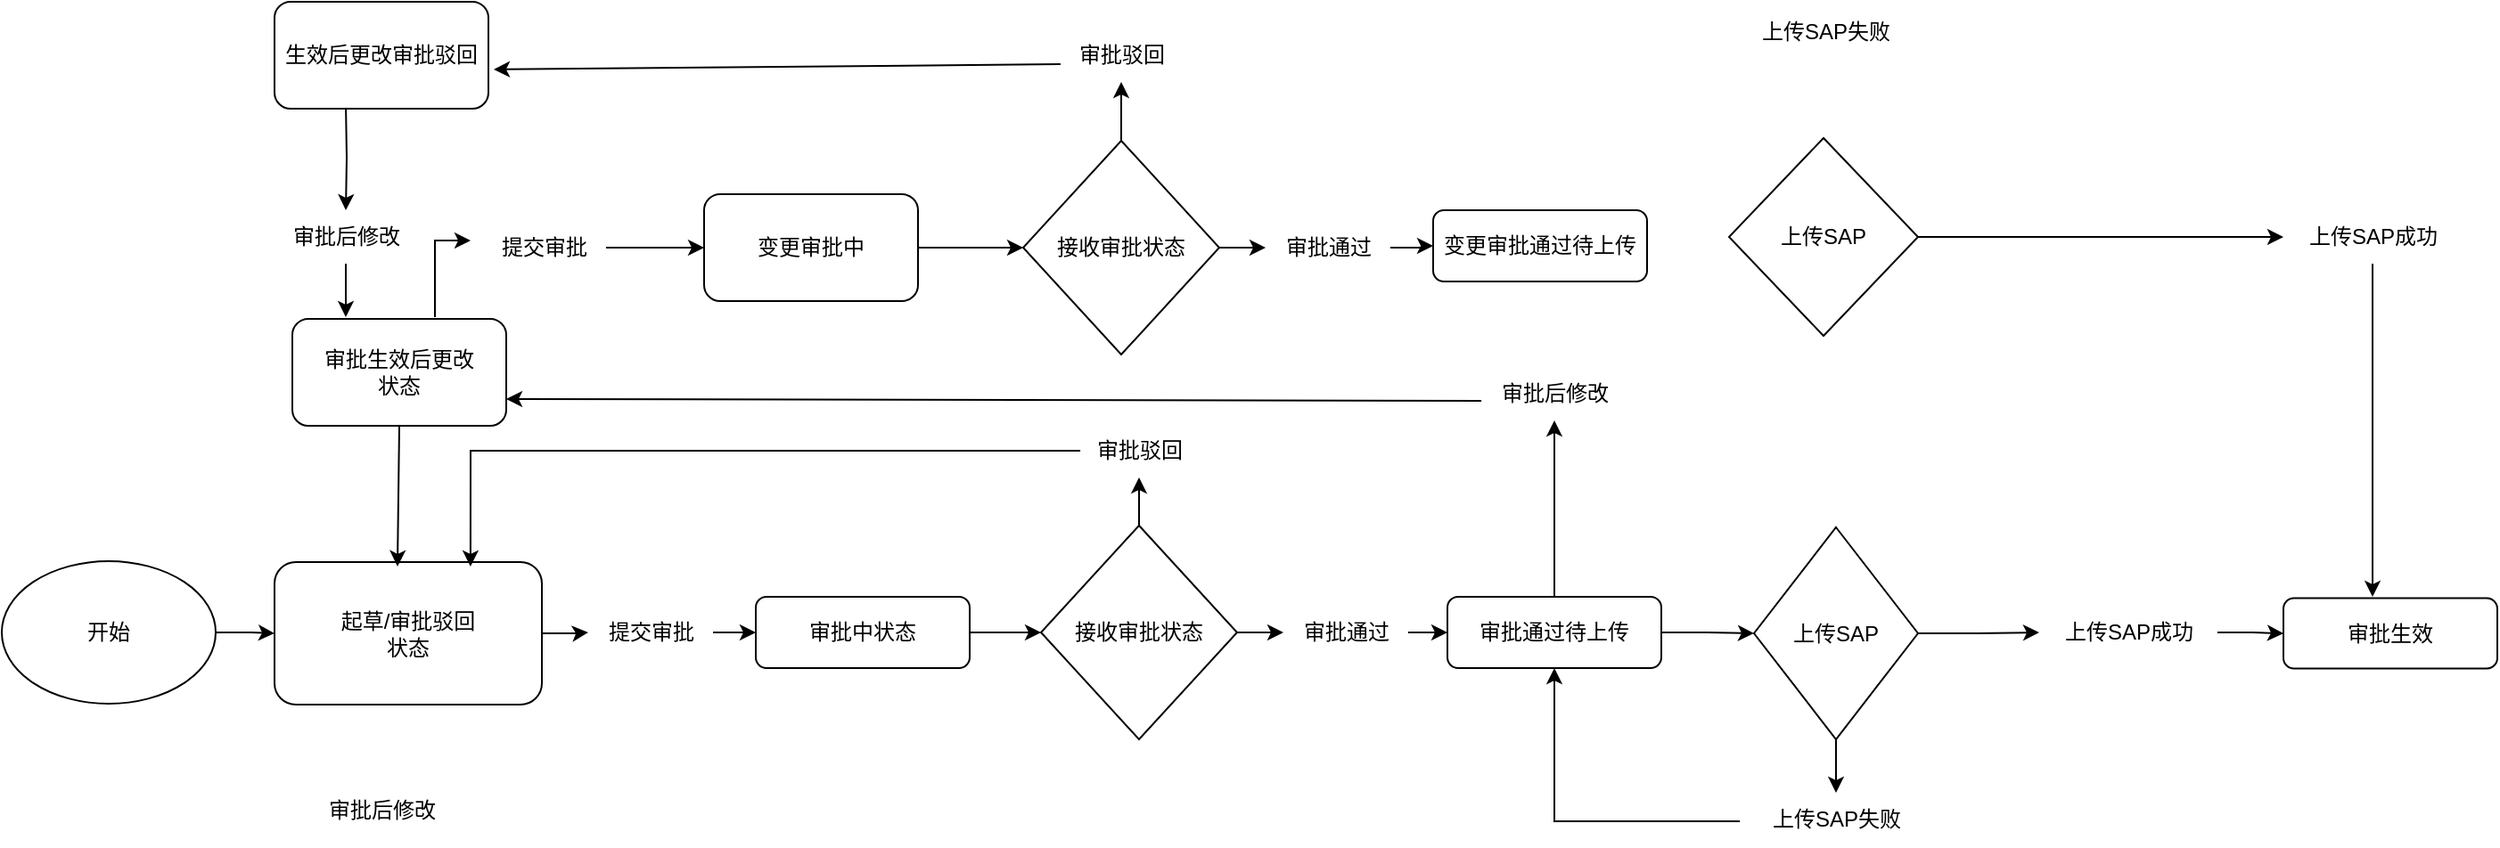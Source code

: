 <mxfile version="21.1.4" type="github">
  <diagram id="C5RBs43oDa-KdzZeNtuy" name="Page-1">
    <mxGraphModel dx="1674" dy="764" grid="1" gridSize="10" guides="1" tooltips="1" connect="1" arrows="1" fold="1" page="1" pageScale="1" pageWidth="1600" pageHeight="1200" math="0" shadow="0">
      <root>
        <mxCell id="WIyWlLk6GJQsqaUBKTNV-0" />
        <mxCell id="WIyWlLk6GJQsqaUBKTNV-1" parent="WIyWlLk6GJQsqaUBKTNV-0" />
        <mxCell id="duuvg9W_gR2Q3q82Fqal-52" value="" style="edgeStyle=orthogonalEdgeStyle;rounded=0;orthogonalLoop=1;jettySize=auto;html=1;" edge="1" parent="WIyWlLk6GJQsqaUBKTNV-1" source="duuvg9W_gR2Q3q82Fqal-0" target="duuvg9W_gR2Q3q82Fqal-1">
          <mxGeometry relative="1" as="geometry" />
        </mxCell>
        <mxCell id="duuvg9W_gR2Q3q82Fqal-0" value="开始" style="ellipse;whiteSpace=wrap;html=1;labelBackgroundColor=none;labelBorderColor=none;" vertex="1" parent="WIyWlLk6GJQsqaUBKTNV-1">
          <mxGeometry x="27" y="597" width="120" height="80" as="geometry" />
        </mxCell>
        <mxCell id="duuvg9W_gR2Q3q82Fqal-51" value="" style="edgeStyle=orthogonalEdgeStyle;rounded=0;orthogonalLoop=1;jettySize=auto;html=1;" edge="1" parent="WIyWlLk6GJQsqaUBKTNV-1" source="duuvg9W_gR2Q3q82Fqal-1" target="duuvg9W_gR2Q3q82Fqal-35">
          <mxGeometry relative="1" as="geometry" />
        </mxCell>
        <mxCell id="duuvg9W_gR2Q3q82Fqal-1" value="起草/审批驳回&lt;br&gt;状态" style="rounded=1;whiteSpace=wrap;html=1;" vertex="1" parent="WIyWlLk6GJQsqaUBKTNV-1">
          <mxGeometry x="180" y="597.5" width="150" height="80" as="geometry" />
        </mxCell>
        <mxCell id="duuvg9W_gR2Q3q82Fqal-34" value="" style="edgeStyle=orthogonalEdgeStyle;rounded=0;orthogonalLoop=1;jettySize=auto;html=1;" edge="1" parent="WIyWlLk6GJQsqaUBKTNV-1" source="duuvg9W_gR2Q3q82Fqal-3" target="duuvg9W_gR2Q3q82Fqal-21">
          <mxGeometry relative="1" as="geometry" />
        </mxCell>
        <mxCell id="duuvg9W_gR2Q3q82Fqal-3" value="审批中状态" style="rounded=1;whiteSpace=wrap;html=1;" vertex="1" parent="WIyWlLk6GJQsqaUBKTNV-1">
          <mxGeometry x="450" y="617" width="120" height="40" as="geometry" />
        </mxCell>
        <mxCell id="duuvg9W_gR2Q3q82Fqal-6" value="审批生效" style="rounded=1;whiteSpace=wrap;html=1;" vertex="1" parent="WIyWlLk6GJQsqaUBKTNV-1">
          <mxGeometry x="1307" y="617.75" width="120" height="39.5" as="geometry" />
        </mxCell>
        <mxCell id="duuvg9W_gR2Q3q82Fqal-33" value="" style="edgeStyle=orthogonalEdgeStyle;rounded=0;orthogonalLoop=1;jettySize=auto;html=1;" edge="1" parent="WIyWlLk6GJQsqaUBKTNV-1" source="duuvg9W_gR2Q3q82Fqal-8" target="duuvg9W_gR2Q3q82Fqal-10">
          <mxGeometry relative="1" as="geometry" />
        </mxCell>
        <mxCell id="duuvg9W_gR2Q3q82Fqal-8" value="审批通过" style="text;html=1;align=center;verticalAlign=middle;resizable=0;points=[];autosize=1;strokeColor=none;fillColor=none;" vertex="1" parent="WIyWlLk6GJQsqaUBKTNV-1">
          <mxGeometry x="746" y="622" width="70" height="30" as="geometry" />
        </mxCell>
        <mxCell id="duuvg9W_gR2Q3q82Fqal-12" value="审批驳回" style="text;html=1;align=center;verticalAlign=middle;resizable=0;points=[];autosize=1;strokeColor=none;fillColor=none;" vertex="1" parent="WIyWlLk6GJQsqaUBKTNV-1">
          <mxGeometry x="630" y="520" width="70" height="30" as="geometry" />
        </mxCell>
        <mxCell id="duuvg9W_gR2Q3q82Fqal-55" value="" style="edgeStyle=orthogonalEdgeStyle;rounded=0;orthogonalLoop=1;jettySize=auto;html=1;" edge="1" parent="WIyWlLk6GJQsqaUBKTNV-1" source="duuvg9W_gR2Q3q82Fqal-21" target="duuvg9W_gR2Q3q82Fqal-12">
          <mxGeometry relative="1" as="geometry" />
        </mxCell>
        <mxCell id="duuvg9W_gR2Q3q82Fqal-21" value="接收审批状态" style="rhombus;whiteSpace=wrap;html=1;" vertex="1" parent="WIyWlLk6GJQsqaUBKTNV-1">
          <mxGeometry x="610" y="577" width="110" height="120" as="geometry" />
        </mxCell>
        <mxCell id="duuvg9W_gR2Q3q82Fqal-47" value="" style="edgeStyle=orthogonalEdgeStyle;rounded=0;orthogonalLoop=1;jettySize=auto;html=1;" edge="1" parent="WIyWlLk6GJQsqaUBKTNV-1" source="duuvg9W_gR2Q3q82Fqal-28" target="duuvg9W_gR2Q3q82Fqal-46">
          <mxGeometry relative="1" as="geometry" />
        </mxCell>
        <mxCell id="duuvg9W_gR2Q3q82Fqal-69" value="" style="edgeStyle=orthogonalEdgeStyle;rounded=0;orthogonalLoop=1;jettySize=auto;html=1;" edge="1" parent="WIyWlLk6GJQsqaUBKTNV-1" source="duuvg9W_gR2Q3q82Fqal-28" target="duuvg9W_gR2Q3q82Fqal-44">
          <mxGeometry relative="1" as="geometry" />
        </mxCell>
        <mxCell id="duuvg9W_gR2Q3q82Fqal-28" value="上传SAP" style="rhombus;whiteSpace=wrap;html=1;" vertex="1" parent="WIyWlLk6GJQsqaUBKTNV-1">
          <mxGeometry x="1010" y="578" width="92" height="119" as="geometry" />
        </mxCell>
        <mxCell id="duuvg9W_gR2Q3q82Fqal-43" value="" style="edgeStyle=orthogonalEdgeStyle;rounded=0;orthogonalLoop=1;jettySize=auto;html=1;" edge="1" parent="WIyWlLk6GJQsqaUBKTNV-1" source="duuvg9W_gR2Q3q82Fqal-10" target="duuvg9W_gR2Q3q82Fqal-28">
          <mxGeometry relative="1" as="geometry" />
        </mxCell>
        <mxCell id="duuvg9W_gR2Q3q82Fqal-37" value="" style="edgeStyle=orthogonalEdgeStyle;rounded=0;orthogonalLoop=1;jettySize=auto;html=1;" edge="1" parent="WIyWlLk6GJQsqaUBKTNV-1" source="duuvg9W_gR2Q3q82Fqal-35" target="duuvg9W_gR2Q3q82Fqal-3">
          <mxGeometry relative="1" as="geometry" />
        </mxCell>
        <mxCell id="duuvg9W_gR2Q3q82Fqal-35" value="提交审批" style="text;html=1;align=center;verticalAlign=middle;resizable=0;points=[];autosize=1;strokeColor=none;fillColor=none;" vertex="1" parent="WIyWlLk6GJQsqaUBKTNV-1">
          <mxGeometry x="356" y="622" width="70" height="30" as="geometry" />
        </mxCell>
        <mxCell id="duuvg9W_gR2Q3q82Fqal-49" value="" style="edgeStyle=orthogonalEdgeStyle;rounded=0;orthogonalLoop=1;jettySize=auto;html=1;" edge="1" parent="WIyWlLk6GJQsqaUBKTNV-1" source="duuvg9W_gR2Q3q82Fqal-44" target="duuvg9W_gR2Q3q82Fqal-6">
          <mxGeometry relative="1" as="geometry" />
        </mxCell>
        <mxCell id="duuvg9W_gR2Q3q82Fqal-44" value="上传SAP成功" style="text;html=1;align=center;verticalAlign=middle;resizable=0;points=[];autosize=1;strokeColor=none;fillColor=none;" vertex="1" parent="WIyWlLk6GJQsqaUBKTNV-1">
          <mxGeometry x="1170" y="622" width="100" height="30" as="geometry" />
        </mxCell>
        <mxCell id="duuvg9W_gR2Q3q82Fqal-46" value="上传SAP失败" style="text;html=1;align=center;verticalAlign=middle;resizable=0;points=[];autosize=1;strokeColor=none;fillColor=none;" vertex="1" parent="WIyWlLk6GJQsqaUBKTNV-1">
          <mxGeometry x="1006" y="727" width="100" height="30" as="geometry" />
        </mxCell>
        <mxCell id="duuvg9W_gR2Q3q82Fqal-70" value="" style="edgeStyle=orthogonalEdgeStyle;rounded=0;orthogonalLoop=1;jettySize=auto;html=1;" edge="1" parent="WIyWlLk6GJQsqaUBKTNV-1" source="duuvg9W_gR2Q3q82Fqal-10" target="duuvg9W_gR2Q3q82Fqal-62">
          <mxGeometry relative="1" as="geometry" />
        </mxCell>
        <mxCell id="duuvg9W_gR2Q3q82Fqal-10" value="审批通过待上传" style="rounded=1;whiteSpace=wrap;html=1;" vertex="1" parent="WIyWlLk6GJQsqaUBKTNV-1">
          <mxGeometry x="838" y="617" width="120" height="40" as="geometry" />
        </mxCell>
        <mxCell id="duuvg9W_gR2Q3q82Fqal-58" value="" style="endArrow=classic;html=1;rounded=0;exitX=1;exitY=0.5;exitDx=0;exitDy=0;" edge="1" parent="WIyWlLk6GJQsqaUBKTNV-1" source="duuvg9W_gR2Q3q82Fqal-21" target="duuvg9W_gR2Q3q82Fqal-8">
          <mxGeometry width="50" height="50" relative="1" as="geometry">
            <mxPoint x="630" y="687" as="sourcePoint" />
            <mxPoint x="680" y="637" as="targetPoint" />
          </mxGeometry>
        </mxCell>
        <mxCell id="duuvg9W_gR2Q3q82Fqal-59" value="" style="endArrow=classic;html=1;rounded=0;exitX=0.029;exitY=0.5;exitDx=0;exitDy=0;exitPerimeter=0;entryX=0.733;entryY=0.031;entryDx=0;entryDy=0;entryPerimeter=0;" edge="1" parent="WIyWlLk6GJQsqaUBKTNV-1" source="duuvg9W_gR2Q3q82Fqal-12" target="duuvg9W_gR2Q3q82Fqal-1">
          <mxGeometry width="50" height="50" relative="1" as="geometry">
            <mxPoint x="630" y="687" as="sourcePoint" />
            <mxPoint x="290" y="590" as="targetPoint" />
            <Array as="points">
              <mxPoint x="290" y="535" />
            </Array>
          </mxGeometry>
        </mxCell>
        <mxCell id="duuvg9W_gR2Q3q82Fqal-62" value="审批后修改" style="text;html=1;align=center;verticalAlign=middle;resizable=0;points=[];autosize=1;strokeColor=none;fillColor=none;" vertex="1" parent="WIyWlLk6GJQsqaUBKTNV-1">
          <mxGeometry x="858" y="488" width="80" height="30" as="geometry" />
        </mxCell>
        <mxCell id="duuvg9W_gR2Q3q82Fqal-65" value="" style="endArrow=classic;html=1;rounded=0;exitX=-0.04;exitY=0.533;exitDx=0;exitDy=0;exitPerimeter=0;entryX=0.5;entryY=1;entryDx=0;entryDy=0;" edge="1" parent="WIyWlLk6GJQsqaUBKTNV-1" source="duuvg9W_gR2Q3q82Fqal-46" target="duuvg9W_gR2Q3q82Fqal-10">
          <mxGeometry width="50" height="50" relative="1" as="geometry">
            <mxPoint x="700" y="687" as="sourcePoint" />
            <mxPoint x="750" y="637" as="targetPoint" />
            <Array as="points">
              <mxPoint x="898" y="743" />
            </Array>
          </mxGeometry>
        </mxCell>
        <mxCell id="duuvg9W_gR2Q3q82Fqal-66" value="" style="endArrow=classic;html=1;rounded=0;exitX=-0.012;exitY=0.633;exitDx=0;exitDy=0;exitPerimeter=0;entryX=1;entryY=0.75;entryDx=0;entryDy=0;" edge="1" parent="WIyWlLk6GJQsqaUBKTNV-1" source="duuvg9W_gR2Q3q82Fqal-62" target="duuvg9W_gR2Q3q82Fqal-72">
          <mxGeometry width="50" height="50" relative="1" as="geometry">
            <mxPoint x="700" y="699" as="sourcePoint" />
            <mxPoint x="266" y="503" as="targetPoint" />
            <Array as="points" />
          </mxGeometry>
        </mxCell>
        <mxCell id="duuvg9W_gR2Q3q82Fqal-71" value="审批后修改" style="text;html=1;align=center;verticalAlign=middle;resizable=0;points=[];autosize=1;strokeColor=none;fillColor=none;" vertex="1" parent="WIyWlLk6GJQsqaUBKTNV-1">
          <mxGeometry x="200" y="722" width="80" height="30" as="geometry" />
        </mxCell>
        <mxCell id="duuvg9W_gR2Q3q82Fqal-72" value="审批生效后更改&lt;br style=&quot;border-color: var(--border-color);&quot;&gt;状态" style="rounded=1;whiteSpace=wrap;html=1;" vertex="1" parent="WIyWlLk6GJQsqaUBKTNV-1">
          <mxGeometry x="190" y="461" width="120" height="60" as="geometry" />
        </mxCell>
        <mxCell id="duuvg9W_gR2Q3q82Fqal-73" value="" style="endArrow=classic;html=1;rounded=0;exitX=0.5;exitY=1;exitDx=0;exitDy=0;entryX=0.46;entryY=0.031;entryDx=0;entryDy=0;entryPerimeter=0;" edge="1" parent="WIyWlLk6GJQsqaUBKTNV-1" source="duuvg9W_gR2Q3q82Fqal-72" target="duuvg9W_gR2Q3q82Fqal-1">
          <mxGeometry width="50" height="50" relative="1" as="geometry">
            <mxPoint x="700" y="677" as="sourcePoint" />
            <mxPoint x="249" y="594" as="targetPoint" />
          </mxGeometry>
        </mxCell>
        <mxCell id="duuvg9W_gR2Q3q82Fqal-84" value="" style="edgeStyle=orthogonalEdgeStyle;rounded=0;orthogonalLoop=1;jettySize=auto;html=1;" edge="1" parent="WIyWlLk6GJQsqaUBKTNV-1" source="duuvg9W_gR2Q3q82Fqal-79" target="duuvg9W_gR2Q3q82Fqal-83">
          <mxGeometry relative="1" as="geometry" />
        </mxCell>
        <mxCell id="duuvg9W_gR2Q3q82Fqal-79" value="提交审批" style="text;html=1;align=center;verticalAlign=middle;resizable=0;points=[];autosize=1;strokeColor=none;fillColor=none;" vertex="1" parent="WIyWlLk6GJQsqaUBKTNV-1">
          <mxGeometry x="296" y="406" width="70" height="30" as="geometry" />
        </mxCell>
        <mxCell id="duuvg9W_gR2Q3q82Fqal-89" value="" style="edgeStyle=orthogonalEdgeStyle;rounded=0;orthogonalLoop=1;jettySize=auto;html=1;" edge="1" parent="WIyWlLk6GJQsqaUBKTNV-1" source="duuvg9W_gR2Q3q82Fqal-83" target="duuvg9W_gR2Q3q82Fqal-88">
          <mxGeometry relative="1" as="geometry" />
        </mxCell>
        <mxCell id="duuvg9W_gR2Q3q82Fqal-83" value="变更审批中" style="rounded=1;whiteSpace=wrap;html=1;" vertex="1" parent="WIyWlLk6GJQsqaUBKTNV-1">
          <mxGeometry x="421" y="391" width="120" height="60" as="geometry" />
        </mxCell>
        <mxCell id="duuvg9W_gR2Q3q82Fqal-87" value="" style="endArrow=classic;html=1;rounded=0;" edge="1" parent="WIyWlLk6GJQsqaUBKTNV-1">
          <mxGeometry width="50" height="50" relative="1" as="geometry">
            <mxPoint x="270" y="460" as="sourcePoint" />
            <mxPoint x="290" y="417" as="targetPoint" />
            <Array as="points">
              <mxPoint x="270" y="417" />
            </Array>
          </mxGeometry>
        </mxCell>
        <mxCell id="duuvg9W_gR2Q3q82Fqal-92" value="" style="edgeStyle=orthogonalEdgeStyle;rounded=0;orthogonalLoop=1;jettySize=auto;html=1;" edge="1" parent="WIyWlLk6GJQsqaUBKTNV-1" source="duuvg9W_gR2Q3q82Fqal-88" target="duuvg9W_gR2Q3q82Fqal-90">
          <mxGeometry relative="1" as="geometry" />
        </mxCell>
        <mxCell id="duuvg9W_gR2Q3q82Fqal-101" value="" style="edgeStyle=orthogonalEdgeStyle;rounded=0;orthogonalLoop=1;jettySize=auto;html=1;" edge="1" parent="WIyWlLk6GJQsqaUBKTNV-1" source="duuvg9W_gR2Q3q82Fqal-88" target="duuvg9W_gR2Q3q82Fqal-99">
          <mxGeometry relative="1" as="geometry" />
        </mxCell>
        <mxCell id="duuvg9W_gR2Q3q82Fqal-88" value="接收审批状态" style="rhombus;whiteSpace=wrap;html=1;" vertex="1" parent="WIyWlLk6GJQsqaUBKTNV-1">
          <mxGeometry x="600" y="361" width="110" height="120" as="geometry" />
        </mxCell>
        <mxCell id="duuvg9W_gR2Q3q82Fqal-90" value="审批驳回" style="text;html=1;align=center;verticalAlign=middle;resizable=0;points=[];autosize=1;strokeColor=none;fillColor=none;" vertex="1" parent="WIyWlLk6GJQsqaUBKTNV-1">
          <mxGeometry x="620" y="298" width="70" height="30" as="geometry" />
        </mxCell>
        <mxCell id="duuvg9W_gR2Q3q82Fqal-97" value="" style="edgeStyle=orthogonalEdgeStyle;rounded=0;orthogonalLoop=1;jettySize=auto;html=1;" edge="1" parent="WIyWlLk6GJQsqaUBKTNV-1" target="duuvg9W_gR2Q3q82Fqal-95">
          <mxGeometry relative="1" as="geometry">
            <mxPoint x="220" y="340" as="sourcePoint" />
          </mxGeometry>
        </mxCell>
        <mxCell id="duuvg9W_gR2Q3q82Fqal-91" value="生效后更改审批驳回" style="rounded=1;whiteSpace=wrap;html=1;" vertex="1" parent="WIyWlLk6GJQsqaUBKTNV-1">
          <mxGeometry x="180" y="283" width="120" height="60" as="geometry" />
        </mxCell>
        <mxCell id="duuvg9W_gR2Q3q82Fqal-93" value="" style="endArrow=classic;html=1;rounded=0;exitX=0.014;exitY=0.667;exitDx=0;exitDy=0;exitPerimeter=0;entryX=1.025;entryY=0.633;entryDx=0;entryDy=0;entryPerimeter=0;" edge="1" parent="WIyWlLk6GJQsqaUBKTNV-1" source="duuvg9W_gR2Q3q82Fqal-90" target="duuvg9W_gR2Q3q82Fqal-91">
          <mxGeometry width="50" height="50" relative="1" as="geometry">
            <mxPoint x="700" y="677" as="sourcePoint" />
            <mxPoint x="320" y="318" as="targetPoint" />
          </mxGeometry>
        </mxCell>
        <mxCell id="duuvg9W_gR2Q3q82Fqal-96" value="" style="edgeStyle=orthogonalEdgeStyle;rounded=0;orthogonalLoop=1;jettySize=auto;html=1;" edge="1" parent="WIyWlLk6GJQsqaUBKTNV-1" source="duuvg9W_gR2Q3q82Fqal-95">
          <mxGeometry relative="1" as="geometry">
            <mxPoint x="220" y="460" as="targetPoint" />
          </mxGeometry>
        </mxCell>
        <mxCell id="duuvg9W_gR2Q3q82Fqal-95" value="审批后修改" style="text;html=1;align=center;verticalAlign=middle;resizable=0;points=[];autosize=1;strokeColor=none;fillColor=none;" vertex="1" parent="WIyWlLk6GJQsqaUBKTNV-1">
          <mxGeometry x="180" y="400" width="80" height="30" as="geometry" />
        </mxCell>
        <mxCell id="duuvg9W_gR2Q3q82Fqal-98" value="变更审批通过待上传" style="rounded=1;whiteSpace=wrap;html=1;" vertex="1" parent="WIyWlLk6GJQsqaUBKTNV-1">
          <mxGeometry x="830" y="400" width="120" height="40" as="geometry" />
        </mxCell>
        <mxCell id="duuvg9W_gR2Q3q82Fqal-100" value="" style="edgeStyle=orthogonalEdgeStyle;rounded=0;orthogonalLoop=1;jettySize=auto;html=1;" edge="1" parent="WIyWlLk6GJQsqaUBKTNV-1" source="duuvg9W_gR2Q3q82Fqal-99" target="duuvg9W_gR2Q3q82Fqal-98">
          <mxGeometry relative="1" as="geometry" />
        </mxCell>
        <mxCell id="duuvg9W_gR2Q3q82Fqal-99" value="审批通过" style="text;html=1;align=center;verticalAlign=middle;resizable=0;points=[];autosize=1;strokeColor=none;fillColor=none;" vertex="1" parent="WIyWlLk6GJQsqaUBKTNV-1">
          <mxGeometry x="736" y="406" width="70" height="30" as="geometry" />
        </mxCell>
        <mxCell id="duuvg9W_gR2Q3q82Fqal-105" value="" style="edgeStyle=orthogonalEdgeStyle;rounded=0;orthogonalLoop=1;jettySize=auto;html=1;" edge="1" parent="WIyWlLk6GJQsqaUBKTNV-1" source="duuvg9W_gR2Q3q82Fqal-102" target="duuvg9W_gR2Q3q82Fqal-104">
          <mxGeometry relative="1" as="geometry" />
        </mxCell>
        <mxCell id="duuvg9W_gR2Q3q82Fqal-102" value="上传SAP" style="rhombus;whiteSpace=wrap;html=1;" vertex="1" parent="WIyWlLk6GJQsqaUBKTNV-1">
          <mxGeometry x="996" y="359.5" width="106" height="111" as="geometry" />
        </mxCell>
        <mxCell id="duuvg9W_gR2Q3q82Fqal-103" value="上传SAP失败" style="text;html=1;align=center;verticalAlign=middle;resizable=0;points=[];autosize=1;strokeColor=none;fillColor=none;" vertex="1" parent="WIyWlLk6GJQsqaUBKTNV-1">
          <mxGeometry x="1000" y="285" width="100" height="30" as="geometry" />
        </mxCell>
        <mxCell id="duuvg9W_gR2Q3q82Fqal-107" value="" style="edgeStyle=orthogonalEdgeStyle;rounded=0;orthogonalLoop=1;jettySize=auto;html=1;" edge="1" parent="WIyWlLk6GJQsqaUBKTNV-1" source="duuvg9W_gR2Q3q82Fqal-104">
          <mxGeometry relative="1" as="geometry">
            <mxPoint x="1357" y="617" as="targetPoint" />
          </mxGeometry>
        </mxCell>
        <mxCell id="duuvg9W_gR2Q3q82Fqal-104" value="上传SAP成功" style="text;html=1;align=center;verticalAlign=middle;resizable=0;points=[];autosize=1;strokeColor=none;fillColor=none;" vertex="1" parent="WIyWlLk6GJQsqaUBKTNV-1">
          <mxGeometry x="1307" y="400" width="100" height="30" as="geometry" />
        </mxCell>
      </root>
    </mxGraphModel>
  </diagram>
</mxfile>
